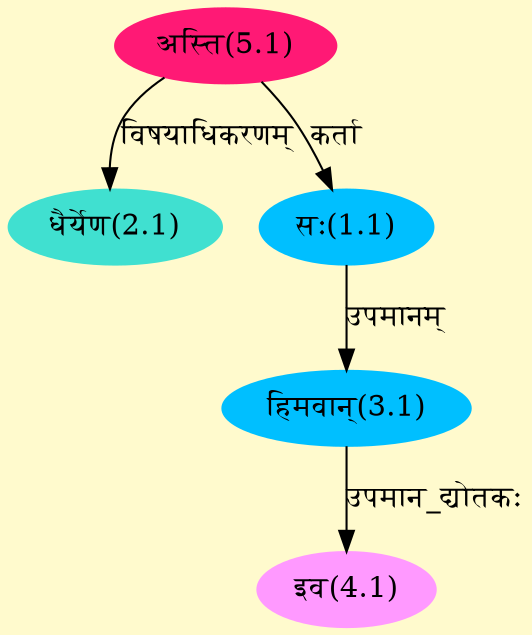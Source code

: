 digraph G{
rankdir=BT;
 compound=true;
 bgcolor="lemonchiffon1";
Node1_1 [style=filled, color="#00BFFF" label = "सः(1.1)"]
Node5_1 [style=filled, color="#FF1975" label = "अस्ति(5.1)"]
Node2_1 [style=filled, color="#40E0D0" label = "धैर्येण(2.1)"]
Node3_1 [style=filled, color="#00BFFF" label = "हिमवान्(3.1)"]
Node4_1 [style=filled, color="#FF99FF" label = "इव(4.1)"]
/* Start of Relations section */

Node1_1 -> Node5_1 [  label="कर्ता"  dir="back" ]
Node2_1 -> Node5_1 [  label="विषयाधिकरणम्"  dir="back" ]
Node3_1 -> Node1_1 [  label="उपमानम्"  dir="back" ]
Node4_1 -> Node3_1 [  label="उपमान_द्योतकः"  dir="back" ]
}
